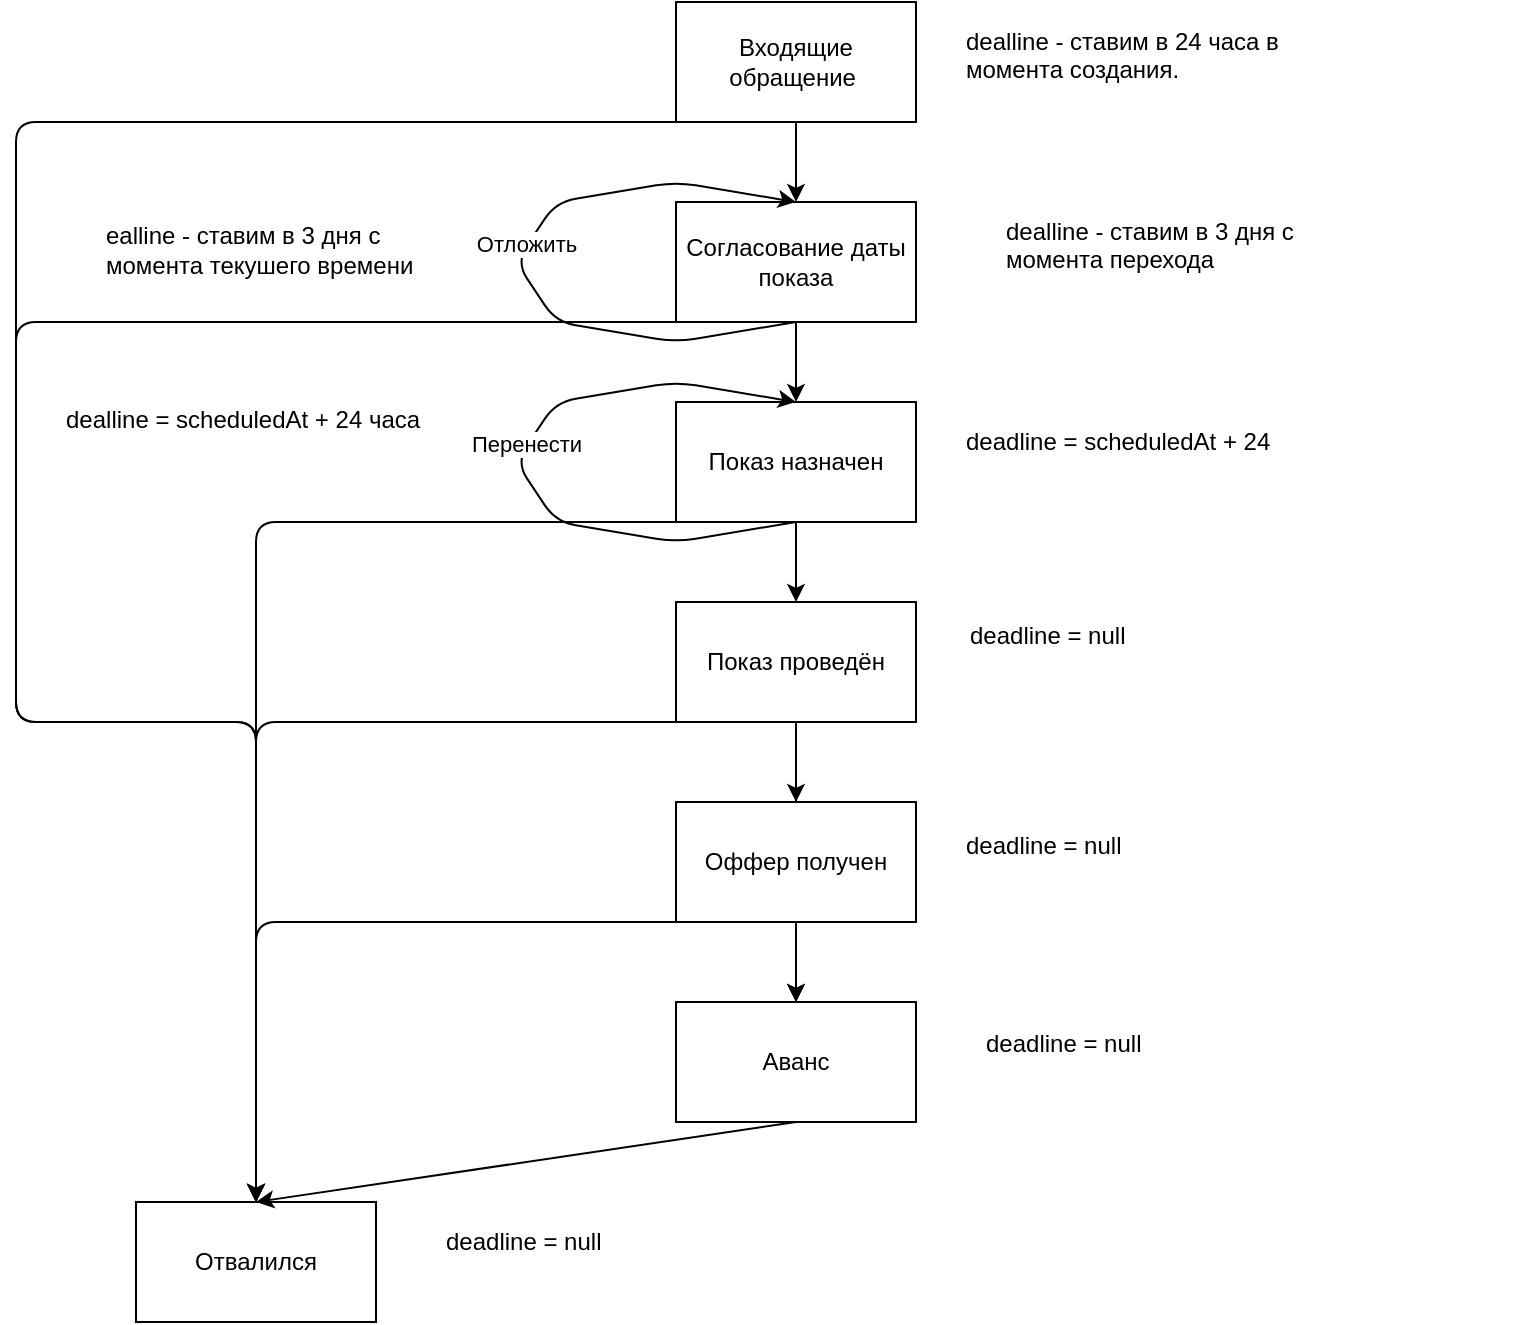 <mxfile version="14.8.2" type="github">
  <diagram id="Q_xmtvUPQ6Yv9zy_9RRj" name="Page-1">
    <mxGraphModel dx="978" dy="547" grid="1" gridSize="10" guides="1" tooltips="1" connect="1" arrows="1" fold="1" page="1" pageScale="1" pageWidth="850" pageHeight="1100" math="0" shadow="0">
      <root>
        <mxCell id="0" />
        <mxCell id="1" parent="0" />
        <mxCell id="04Uxs3DeIcLFDnEtFiIm-1" value="Входящие обращение&amp;nbsp;" style="rounded=0;whiteSpace=wrap;html=1;" parent="1" vertex="1">
          <mxGeometry x="350" y="40" width="120" height="60" as="geometry" />
        </mxCell>
        <mxCell id="04Uxs3DeIcLFDnEtFiIm-2" value="Согласование даты показа" style="rounded=0;whiteSpace=wrap;html=1;" parent="1" vertex="1">
          <mxGeometry x="350" y="140" width="120" height="60" as="geometry" />
        </mxCell>
        <mxCell id="04Uxs3DeIcLFDnEtFiIm-6" value="" style="endArrow=classic;html=1;exitX=0.5;exitY=1;exitDx=0;exitDy=0;entryX=0.5;entryY=0;entryDx=0;entryDy=0;" parent="1" source="04Uxs3DeIcLFDnEtFiIm-1" target="04Uxs3DeIcLFDnEtFiIm-2" edge="1">
          <mxGeometry width="50" height="50" relative="1" as="geometry">
            <mxPoint x="210" y="150" as="sourcePoint" />
            <mxPoint x="260" y="100" as="targetPoint" />
          </mxGeometry>
        </mxCell>
        <mxCell id="04Uxs3DeIcLFDnEtFiIm-7" value="Показ назначен" style="rounded=0;whiteSpace=wrap;html=1;" parent="1" vertex="1">
          <mxGeometry x="350" y="240" width="120" height="60" as="geometry" />
        </mxCell>
        <mxCell id="04Uxs3DeIcLFDnEtFiIm-8" value="" style="endArrow=classic;html=1;exitX=0.5;exitY=1;exitDx=0;exitDy=0;entryX=0.5;entryY=0;entryDx=0;entryDy=0;" parent="1" target="04Uxs3DeIcLFDnEtFiIm-7" edge="1">
          <mxGeometry width="50" height="50" relative="1" as="geometry">
            <mxPoint x="410" y="200" as="sourcePoint" />
            <mxPoint x="260" y="200" as="targetPoint" />
          </mxGeometry>
        </mxCell>
        <mxCell id="04Uxs3DeIcLFDnEtFiIm-43" style="edgeStyle=orthogonalEdgeStyle;rounded=0;orthogonalLoop=1;jettySize=auto;html=1;" parent="1" source="04Uxs3DeIcLFDnEtFiIm-13" target="04Uxs3DeIcLFDnEtFiIm-17" edge="1">
          <mxGeometry relative="1" as="geometry" />
        </mxCell>
        <mxCell id="04Uxs3DeIcLFDnEtFiIm-13" value="Показ проведён" style="rounded=0;whiteSpace=wrap;html=1;" parent="1" vertex="1">
          <mxGeometry x="350" y="340" width="120" height="60" as="geometry" />
        </mxCell>
        <mxCell id="04Uxs3DeIcLFDnEtFiIm-14" value="" style="endArrow=classic;html=1;exitX=0.5;exitY=1;exitDx=0;exitDy=0;entryX=0.5;entryY=0;entryDx=0;entryDy=0;" parent="1" target="04Uxs3DeIcLFDnEtFiIm-13" edge="1">
          <mxGeometry width="50" height="50" relative="1" as="geometry">
            <mxPoint x="410" y="300" as="sourcePoint" />
            <mxPoint x="260" y="300" as="targetPoint" />
          </mxGeometry>
        </mxCell>
        <mxCell id="04Uxs3DeIcLFDnEtFiIm-15" value="Оффер получен" style="rounded=0;whiteSpace=wrap;html=1;" parent="1" vertex="1">
          <mxGeometry x="350" y="440" width="120" height="60" as="geometry" />
        </mxCell>
        <mxCell id="04Uxs3DeIcLFDnEtFiIm-16" value="" style="endArrow=classic;html=1;exitX=0.5;exitY=1;exitDx=0;exitDy=0;entryX=0.5;entryY=0;entryDx=0;entryDy=0;" parent="1" target="04Uxs3DeIcLFDnEtFiIm-15" edge="1">
          <mxGeometry width="50" height="50" relative="1" as="geometry">
            <mxPoint x="410" y="400" as="sourcePoint" />
            <mxPoint x="260" y="400" as="targetPoint" />
          </mxGeometry>
        </mxCell>
        <mxCell id="04Uxs3DeIcLFDnEtFiIm-17" value="Аванс" style="rounded=0;whiteSpace=wrap;html=1;" parent="1" vertex="1">
          <mxGeometry x="350" y="540" width="120" height="60" as="geometry" />
        </mxCell>
        <mxCell id="04Uxs3DeIcLFDnEtFiIm-18" value="" style="endArrow=classic;html=1;exitX=0.5;exitY=1;exitDx=0;exitDy=0;entryX=0.5;entryY=0;entryDx=0;entryDy=0;" parent="1" target="04Uxs3DeIcLFDnEtFiIm-17" edge="1">
          <mxGeometry width="50" height="50" relative="1" as="geometry">
            <mxPoint x="410" y="500.0" as="sourcePoint" />
            <mxPoint x="260" y="500" as="targetPoint" />
          </mxGeometry>
        </mxCell>
        <mxCell id="04Uxs3DeIcLFDnEtFiIm-19" value="Отвалился" style="rounded=0;whiteSpace=wrap;html=1;" parent="1" vertex="1">
          <mxGeometry x="80" y="640" width="120" height="60" as="geometry" />
        </mxCell>
        <mxCell id="04Uxs3DeIcLFDnEtFiIm-20" value="" style="endArrow=classic;html=1;exitX=0.5;exitY=1;exitDx=0;exitDy=0;entryX=0.5;entryY=0;entryDx=0;entryDy=0;" parent="1" target="04Uxs3DeIcLFDnEtFiIm-19" edge="1">
          <mxGeometry width="50" height="50" relative="1" as="geometry">
            <mxPoint x="410" y="600.0" as="sourcePoint" />
            <mxPoint x="260" y="600" as="targetPoint" />
          </mxGeometry>
        </mxCell>
        <mxCell id="04Uxs3DeIcLFDnEtFiIm-23" value="&lt;p&gt;dealline - ставим в 24 часа в момента создания.&lt;/p&gt;" style="text;html=1;strokeColor=none;fillColor=none;spacing=5;spacingTop=-20;whiteSpace=wrap;overflow=hidden;rounded=0;" parent="1" vertex="1">
          <mxGeometry x="490" y="51" width="190" height="49" as="geometry" />
        </mxCell>
        <mxCell id="04Uxs3DeIcLFDnEtFiIm-26" value="&lt;p&gt;dealline&amp;nbsp;- ставим в 3 дня с момента перехода&lt;/p&gt;" style="text;html=1;strokeColor=none;fillColor=none;spacing=5;spacingTop=-20;whiteSpace=wrap;overflow=hidden;rounded=0;" parent="1" vertex="1">
          <mxGeometry x="510" y="145.5" width="190" height="49" as="geometry" />
        </mxCell>
        <mxCell id="04Uxs3DeIcLFDnEtFiIm-27" value="" style="endArrow=classic;html=1;exitX=0.5;exitY=1;exitDx=0;exitDy=0;" parent="1" source="04Uxs3DeIcLFDnEtFiIm-2" edge="1">
          <mxGeometry width="50" height="50" relative="1" as="geometry">
            <mxPoint x="290" y="280" as="sourcePoint" />
            <mxPoint x="410" y="140" as="targetPoint" />
            <Array as="points">
              <mxPoint x="350" y="210" />
              <mxPoint x="290" y="200" />
              <mxPoint x="270" y="170" />
              <mxPoint x="290" y="140" />
              <mxPoint x="350" y="130" />
            </Array>
          </mxGeometry>
        </mxCell>
        <mxCell id="04Uxs3DeIcLFDnEtFiIm-28" value="Отложить" style="edgeLabel;html=1;align=center;verticalAlign=middle;resizable=0;points=[];" parent="04Uxs3DeIcLFDnEtFiIm-27" vertex="1" connectable="0">
          <mxGeometry x="0.068" y="1" relative="1" as="geometry">
            <mxPoint as="offset" />
          </mxGeometry>
        </mxCell>
        <mxCell id="04Uxs3DeIcLFDnEtFiIm-29" value="&lt;br&gt;ealline&amp;nbsp;&lt;span&gt;- ставим в 3 дня с момента текушего времени&lt;/span&gt;" style="text;html=1;strokeColor=none;fillColor=none;spacing=5;spacingTop=-20;whiteSpace=wrap;overflow=hidden;rounded=0;" parent="1" vertex="1">
          <mxGeometry x="60" y="145.5" width="190" height="49" as="geometry" />
        </mxCell>
        <mxCell id="04Uxs3DeIcLFDnEtFiIm-30" value="&lt;p&gt;deadline =&amp;nbsp;&lt;span&gt;scheduledAt + 24 часа&amp;nbsp;&lt;/span&gt;&lt;/p&gt;" style="text;html=1;strokeColor=none;fillColor=none;spacing=5;spacingTop=-20;whiteSpace=wrap;overflow=hidden;rounded=0;" parent="1" vertex="1">
          <mxGeometry x="490" y="251" width="190" height="19" as="geometry" />
        </mxCell>
        <mxCell id="04Uxs3DeIcLFDnEtFiIm-31" value="" style="endArrow=classic;html=1;exitX=0.5;exitY=1;exitDx=0;exitDy=0;" parent="1" edge="1">
          <mxGeometry width="50" height="50" relative="1" as="geometry">
            <mxPoint x="410" y="300" as="sourcePoint" />
            <mxPoint x="410" y="240" as="targetPoint" />
            <Array as="points">
              <mxPoint x="350" y="310" />
              <mxPoint x="290" y="300" />
              <mxPoint x="270" y="270" />
              <mxPoint x="290" y="240" />
              <mxPoint x="350" y="230" />
            </Array>
          </mxGeometry>
        </mxCell>
        <mxCell id="04Uxs3DeIcLFDnEtFiIm-32" value="Перенести" style="edgeLabel;html=1;align=center;verticalAlign=middle;resizable=0;points=[];" parent="04Uxs3DeIcLFDnEtFiIm-31" vertex="1" connectable="0">
          <mxGeometry x="0.068" y="1" relative="1" as="geometry">
            <mxPoint as="offset" />
          </mxGeometry>
        </mxCell>
        <mxCell id="04Uxs3DeIcLFDnEtFiIm-33" value="&lt;p&gt;dealline&amp;nbsp;=&amp;nbsp;&lt;span&gt;scheduledAt + 24 часа&amp;nbsp;&lt;/span&gt;&lt;/p&gt;" style="text;html=1;strokeColor=none;fillColor=none;spacing=5;spacingTop=-20;whiteSpace=wrap;overflow=hidden;rounded=0;" parent="1" vertex="1">
          <mxGeometry x="40" y="240" width="210" height="49" as="geometry" />
        </mxCell>
        <mxCell id="04Uxs3DeIcLFDnEtFiIm-34" value="&lt;span style=&quot;color: rgb(255 , 255 , 255) ; background-color: rgb(51 , 144 , 255)&quot;&gt;&lt;br&gt;&lt;/span&gt;deadline&lt;span&gt;&amp;nbsp;= null&lt;/span&gt;&lt;span style=&quot;color: rgb(255 , 255 , 255) ; background-color: rgb(51 , 144 , 255)&quot;&gt;&lt;br&gt;&lt;/span&gt;" style="text;html=1;strokeColor=none;fillColor=none;spacing=5;spacingTop=-20;whiteSpace=wrap;overflow=hidden;rounded=0;" parent="1" vertex="1">
          <mxGeometry x="492" y="345.5" width="270" height="49" as="geometry" />
        </mxCell>
        <mxCell id="04Uxs3DeIcLFDnEtFiIm-35" value="&lt;br&gt;deadline&lt;span&gt;&amp;nbsp;= null&lt;/span&gt;" style="text;html=1;strokeColor=none;fillColor=none;spacing=5;spacingTop=-20;whiteSpace=wrap;overflow=hidden;rounded=0;" parent="1" vertex="1">
          <mxGeometry x="490" y="451" width="270" height="49" as="geometry" />
        </mxCell>
        <mxCell id="04Uxs3DeIcLFDnEtFiIm-36" value="&lt;br&gt;deadline&lt;span&gt;&amp;nbsp;= null&lt;/span&gt;" style="text;html=1;strokeColor=none;fillColor=none;spacing=5;spacingTop=-20;whiteSpace=wrap;overflow=hidden;rounded=0;" parent="1" vertex="1">
          <mxGeometry x="500" y="550" width="270" height="49" as="geometry" />
        </mxCell>
        <mxCell id="04Uxs3DeIcLFDnEtFiIm-37" value="&lt;p&gt;deadline&amp;nbsp;= null&lt;/p&gt;" style="text;html=1;strokeColor=none;fillColor=none;spacing=5;spacingTop=-20;whiteSpace=wrap;overflow=hidden;rounded=0;" parent="1" vertex="1">
          <mxGeometry x="230" y="651" width="270" height="49" as="geometry" />
        </mxCell>
        <mxCell id="04Uxs3DeIcLFDnEtFiIm-38" value="" style="endArrow=classic;html=1;exitX=0.5;exitY=1;exitDx=0;exitDy=0;" parent="1" source="04Uxs3DeIcLFDnEtFiIm-15" edge="1">
          <mxGeometry width="50" height="50" relative="1" as="geometry">
            <mxPoint x="140" y="500" as="sourcePoint" />
            <mxPoint x="140" y="640" as="targetPoint" />
            <Array as="points">
              <mxPoint x="140" y="500" />
            </Array>
          </mxGeometry>
        </mxCell>
        <mxCell id="04Uxs3DeIcLFDnEtFiIm-39" value="" style="endArrow=classic;html=1;" parent="1" edge="1">
          <mxGeometry width="50" height="50" relative="1" as="geometry">
            <mxPoint x="410" y="400" as="sourcePoint" />
            <mxPoint x="140" y="640.0" as="targetPoint" />
            <Array as="points">
              <mxPoint x="140" y="400" />
            </Array>
          </mxGeometry>
        </mxCell>
        <mxCell id="04Uxs3DeIcLFDnEtFiIm-40" value="" style="endArrow=classic;html=1;" parent="1" edge="1">
          <mxGeometry width="50" height="50" relative="1" as="geometry">
            <mxPoint x="410" y="300" as="sourcePoint" />
            <mxPoint x="140" y="640.0" as="targetPoint" />
            <Array as="points">
              <mxPoint x="140" y="300" />
            </Array>
          </mxGeometry>
        </mxCell>
        <mxCell id="04Uxs3DeIcLFDnEtFiIm-41" value="" style="endArrow=classic;html=1;entryX=0.5;entryY=0;entryDx=0;entryDy=0;exitX=0.5;exitY=1;exitDx=0;exitDy=0;" parent="1" source="04Uxs3DeIcLFDnEtFiIm-2" target="04Uxs3DeIcLFDnEtFiIm-19" edge="1">
          <mxGeometry width="50" height="50" relative="1" as="geometry">
            <mxPoint x="360" y="300" as="sourcePoint" />
            <mxPoint x="90" y="640" as="targetPoint" />
            <Array as="points">
              <mxPoint x="20" y="200" />
              <mxPoint x="20" y="400" />
              <mxPoint x="140" y="400" />
            </Array>
          </mxGeometry>
        </mxCell>
        <mxCell id="04Uxs3DeIcLFDnEtFiIm-44" value="" style="endArrow=classic;html=1;entryX=0.5;entryY=0;entryDx=0;entryDy=0;" parent="1" edge="1">
          <mxGeometry width="50" height="50" relative="1" as="geometry">
            <mxPoint x="410" y="100" as="sourcePoint" />
            <mxPoint x="140" y="640" as="targetPoint" />
            <Array as="points">
              <mxPoint x="20" y="100" />
              <mxPoint x="20" y="400" />
              <mxPoint x="140" y="400" />
            </Array>
          </mxGeometry>
        </mxCell>
      </root>
    </mxGraphModel>
  </diagram>
</mxfile>
